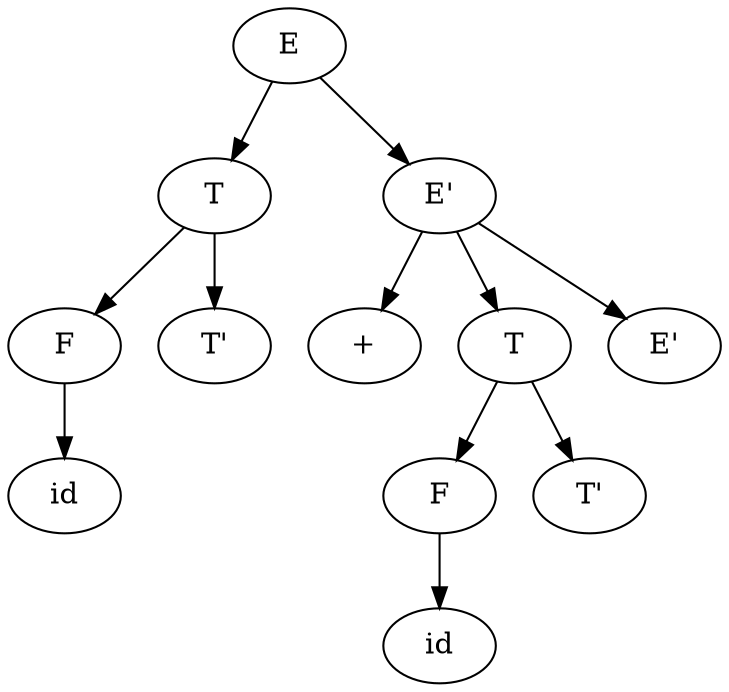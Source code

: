// Sintax tree
digraph "round-table" {
	T [label=T]
	E -> T
	"E'" [label="E'"]
	E -> "E'"
	F [label=F]
	T -> F
	"T'" [label="T'"]
	T -> "T'"
	id [label=id]
	F -> id
	"+" [label="+"]
	"E'" -> "+"
	T197 [label=T]
	"E'" -> T197
	"E'227" [label="E'"]
	"E'" -> "E'227"
	F266 [label=F]
	T197 -> F266
	"T'296" [label="T'"]
	T197 -> "T'296"
	id335 [label=id]
	F266 -> id335
}
